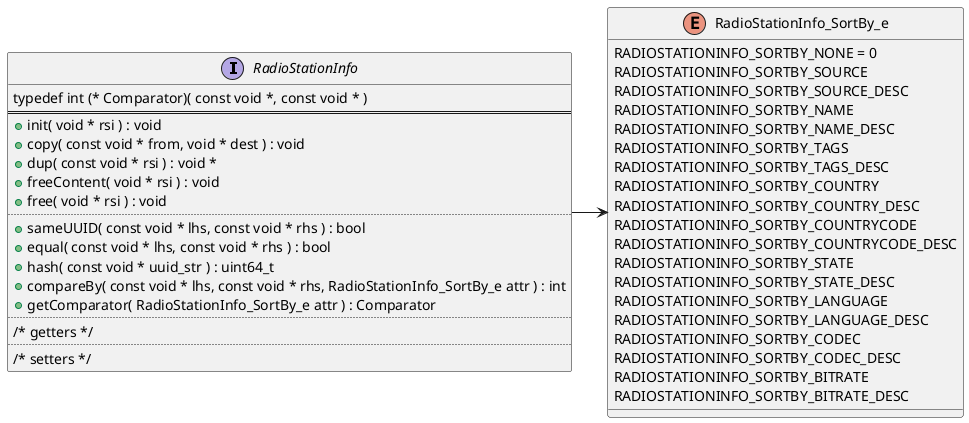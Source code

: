 @startuml
'https://plantuml.com/class-diagram

interface RadioStationInfo {
    typedef int (* Comparator)( const void *, const void * )
    ====
'    <b>Bit mask constants</b>
'    ----
'    + unsigned IS_FAV = 0b0001
'    + unsigned IS_QUEUED = 0b0010
'    + unsigned IS_LOCAL = 0b0100
'    ====
    + init( void * rsi ) : void
    + copy( const void * from, void * dest ) : void
    + dup( const void * rsi ) : void *
    + freeContent( void * rsi ) : void
    + free( void * rsi ) : void
    ....
    + sameUUID( const void * lhs, const void * rhs ) : bool
    + equal( const void * lhs, const void * rhs ) : bool
    + hash( const void * uuid_str ) : uint64_t
    + compareBy( const void * lhs, const void * rhs, RadioStationInfo_SortBy_e attr ) : int
    + getComparator( RadioStationInfo_SortBy_e attr ) : Comparator
    ....
    /* getters */
    ....
    /* setters */
}

enum RadioStationInfo_SortBy_e {
    RADIOSTATIONINFO_SORTBY_NONE = 0
    RADIOSTATIONINFO_SORTBY_SOURCE
    RADIOSTATIONINFO_SORTBY_SOURCE_DESC
    RADIOSTATIONINFO_SORTBY_NAME
    RADIOSTATIONINFO_SORTBY_NAME_DESC
    RADIOSTATIONINFO_SORTBY_TAGS
    RADIOSTATIONINFO_SORTBY_TAGS_DESC
    RADIOSTATIONINFO_SORTBY_COUNTRY
    RADIOSTATIONINFO_SORTBY_COUNTRY_DESC
    RADIOSTATIONINFO_SORTBY_COUNTRYCODE
    RADIOSTATIONINFO_SORTBY_COUNTRYCODE_DESC
    RADIOSTATIONINFO_SORTBY_STATE
    RADIOSTATIONINFO_SORTBY_STATE_DESC
    RADIOSTATIONINFO_SORTBY_LANGUAGE
    RADIOSTATIONINFO_SORTBY_LANGUAGE_DESC
    RADIOSTATIONINFO_SORTBY_CODEC
    RADIOSTATIONINFO_SORTBY_CODEC_DESC
    RADIOSTATIONINFO_SORTBY_BITRATE
    RADIOSTATIONINFO_SORTBY_BITRATE_DESC
}

RadioStationInfo -right-> RadioStationInfo_SortBy_e
@enduml